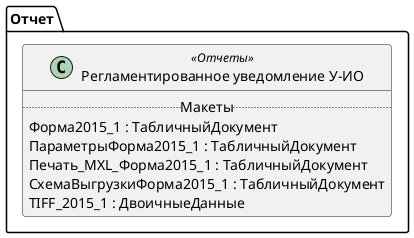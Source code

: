 ﻿@startuml РегламентированноеУведомлениеУ_ИО
'!include templates.wsd
'..\include templates.wsd
class Отчет.РегламентированноеУведомлениеУ_ИО as "Регламентированное уведомление У-ИО" <<Отчеты>>
{
..Макеты..
Форма2015_1 : ТабличныйДокумент
ПараметрыФорма2015_1 : ТабличныйДокумент
Печать_MXL_Форма2015_1 : ТабличныйДокумент
СхемаВыгрузкиФорма2015_1 : ТабличныйДокумент
TIFF_2015_1 : ДвоичныеДанные
}
@enduml

